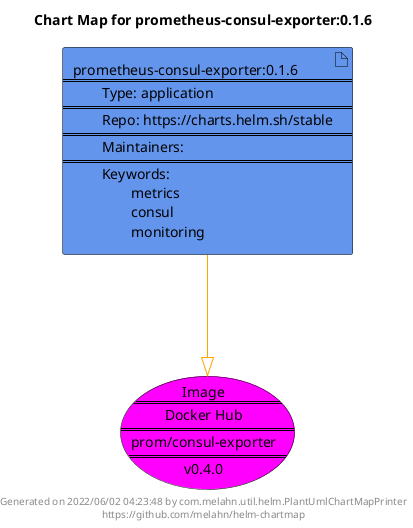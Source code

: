 @startuml
skinparam linetype ortho
skinparam backgroundColor white
skinparam usecaseBorderColor black
skinparam usecaseArrowColor LightSlateGray
skinparam artifactBorderColor black
skinparam artifactArrowColor LightSlateGray

title Chart Map for prometheus-consul-exporter:0.1.6

'There is one referenced Helm Chart
artifact "prometheus-consul-exporter:0.1.6\n====\n\tType: application\n====\n\tRepo: https://charts.helm.sh/stable\n====\n\tMaintainers: \n====\n\tKeywords: \n\t\tmetrics\n\t\tconsul\n\t\tmonitoring" as prometheus_consul_exporter_0_1_6 #CornflowerBlue

'There is one referenced Docker Image
usecase "Image\n====\nDocker Hub\n====\nprom/consul-exporter\n====\nv0.4.0" as prom_consul_exporter_v0_4_0 #Fuchsia

'Chart Dependencies
prometheus_consul_exporter_0_1_6--[#orange]-|>prom_consul_exporter_v0_4_0

center footer Generated on 2022/06/02 04:23:48 by com.melahn.util.helm.PlantUmlChartMapPrinter\nhttps://github.com/melahn/helm-chartmap
@enduml
